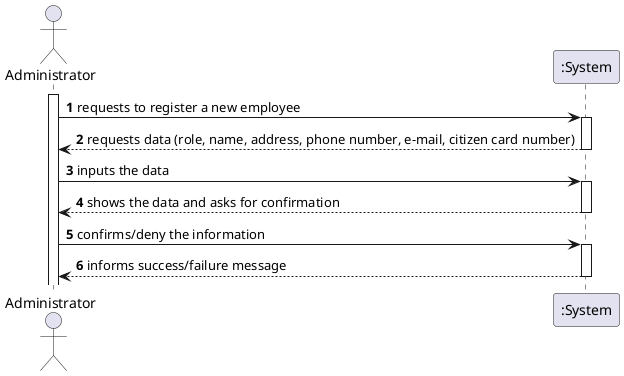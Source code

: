 @startuml
'https://plantuml.com/sequence-diagram

autonumber
actor "Administrator" as administrator

activate administrator

administrator -> ":System" : requests to register a new employee
activate ":System"
":System" --> administrator : requests data (role, name, address, phone number, e-mail, citizen card number)
deactivate ":System"

administrator -> ":System" : inputs the data

activate ":System"
":System" --> administrator : shows the data and asks for confirmation
deactivate ":System"
administrator -> ":System" : confirms/deny the information

activate ":System"
":System" --> administrator : informs success/failure message
deactivate ":System"

@enduml